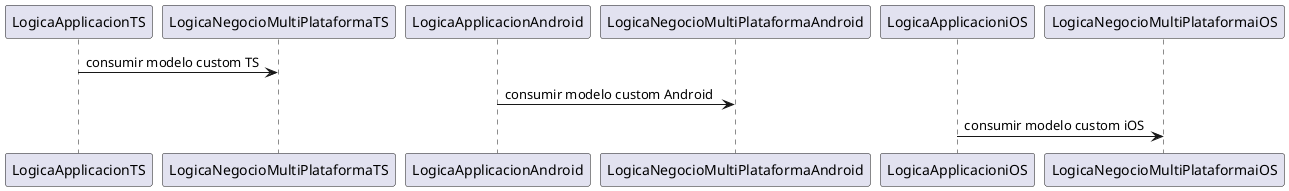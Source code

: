 @startuml
LogicaApplicacionTS -> LogicaNegocioMultiPlataformaTS : consumir modelo custom TS
LogicaApplicacionAndroid -> LogicaNegocioMultiPlataformaAndroid : consumir modelo custom Android
LogicaApplicacioniOS -> LogicaNegocioMultiPlataformaiOS : consumir modelo custom iOS
@enduml